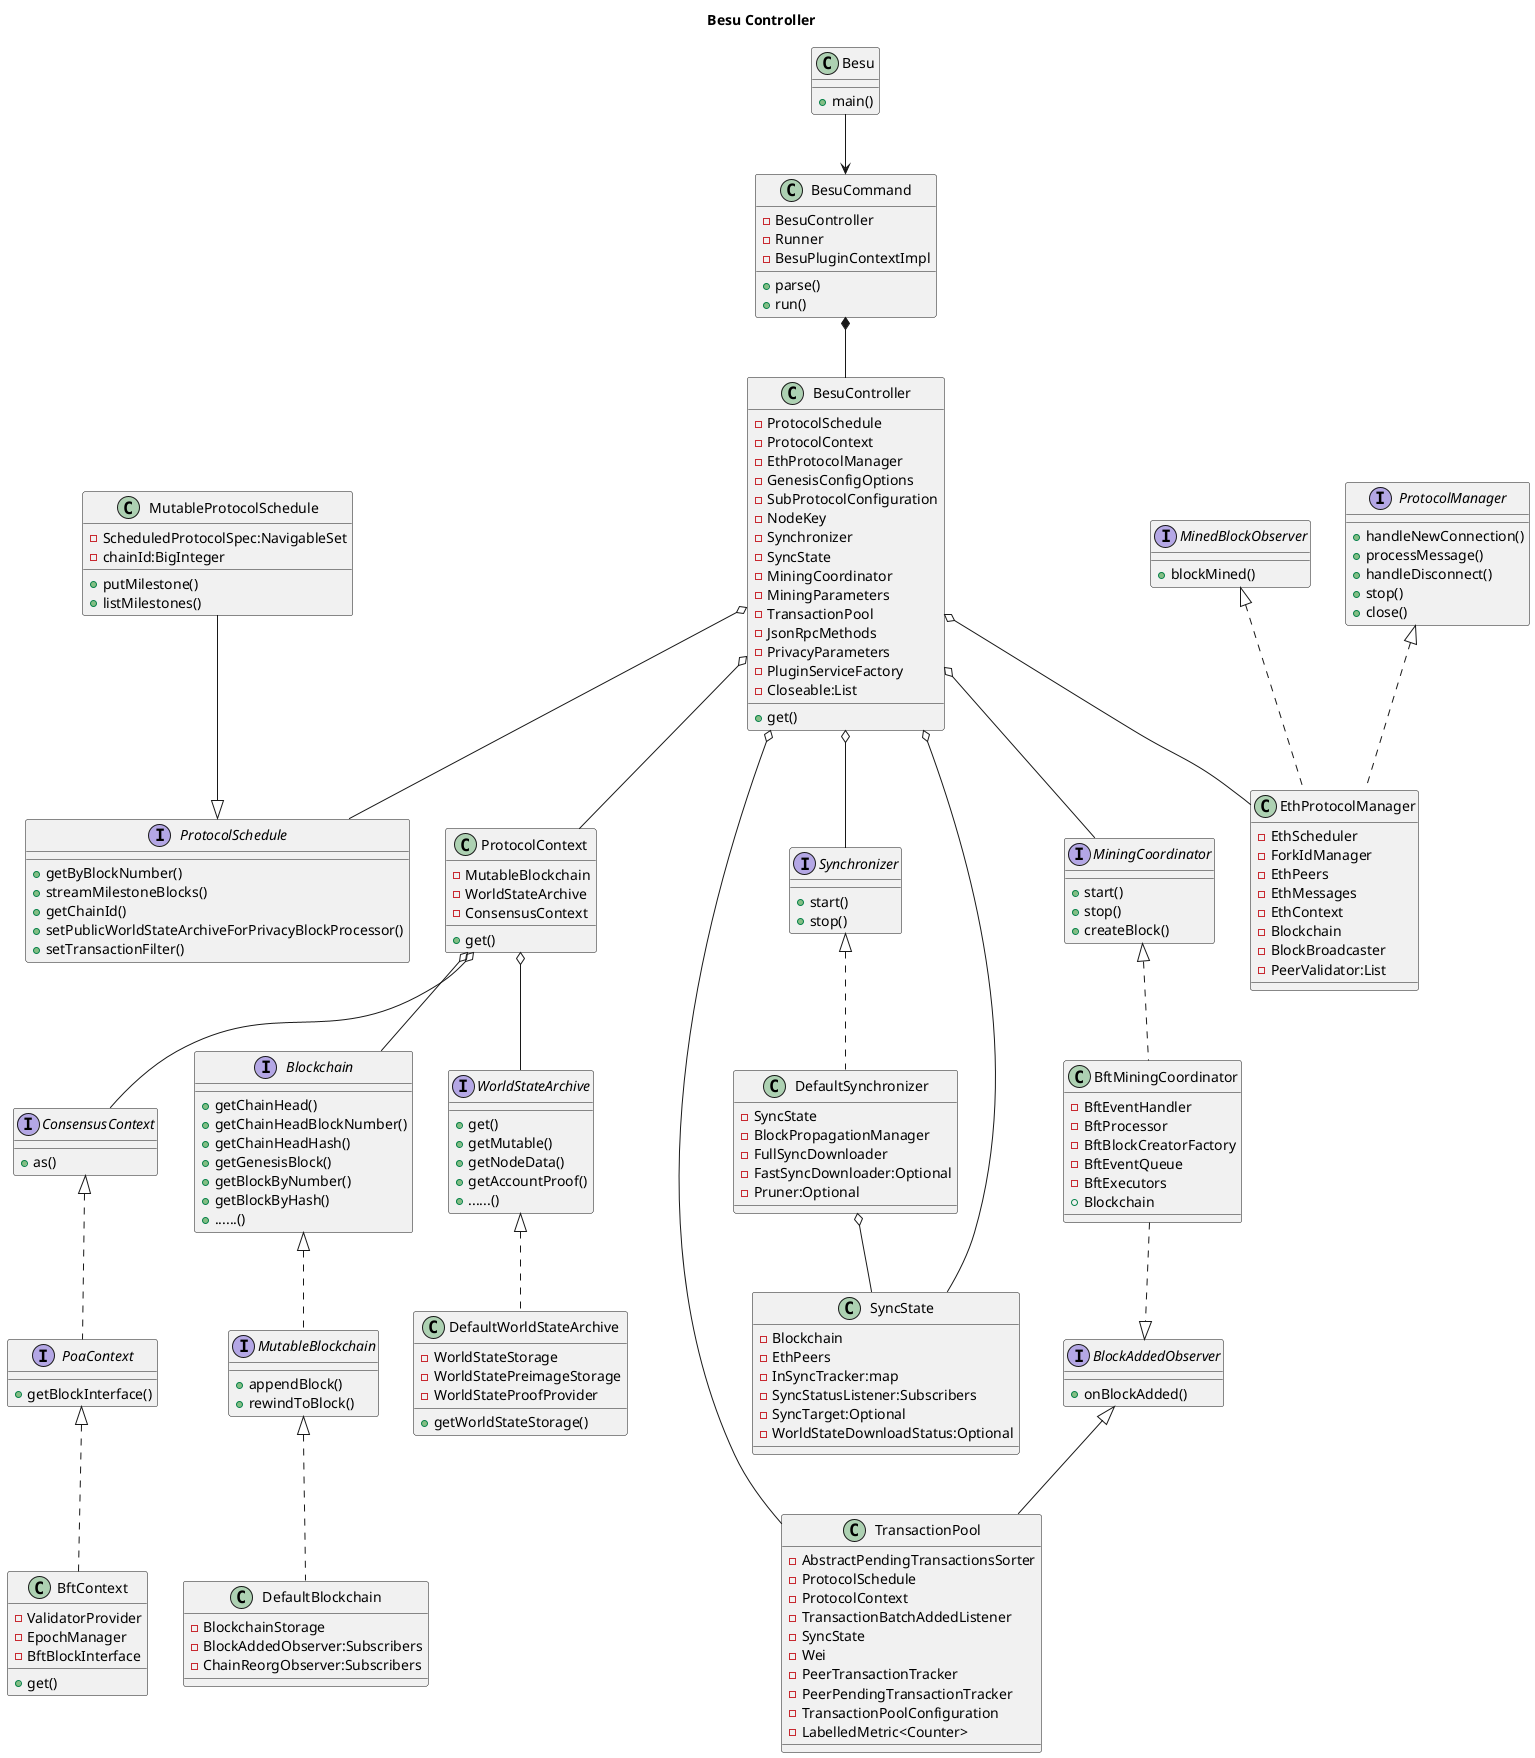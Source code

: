 @startuml

title "Besu Controller"
scale 1.0

class Besu {
    +main()
}

class BesuCommand {
    -BesuController
    -Runner
    -BesuPluginContextImpl
    +parse()
    +run()
}

class BesuController {
    -ProtocolSchedule
    -ProtocolContext
    -EthProtocolManager
    -GenesisConfigOptions
    -SubProtocolConfiguration
    -NodeKey
    -Synchronizer
    -SyncState
    -MiningCoordinator
    -MiningParameters
    -TransactionPool
    -JsonRpcMethods
    -PrivacyParameters
    -PluginServiceFactory
    -Closeable:List
    +get()
}

class DefaultSynchronizer {
    -SyncState
    -BlockPropagationManager
    -FullSyncDownloader
    -FastSyncDownloader:Optional
    -Pruner:Optional
}

interface Synchronizer {
    +start()
    +stop()
}

class BftMiningCoordinator {
    -BftEventHandler
    -BftProcessor
    -BftBlockCreatorFactory
    -BftEventQueue
    -BftExecutors
    +Blockchain
}

interface MiningCoordinator {
    +start()
    +stop()
    +createBlock()
}

interface BlockAddedObserver {
    +onBlockAdded()
}

Besu --> BesuCommand

BesuCommand *-- BesuController
MiningCoordinator <|.. BftMiningCoordinator
BftMiningCoordinator ..|> BlockAddedObserver
Synchronizer <|.. DefaultSynchronizer
BesuController o-- MiningCoordinator
BesuController o-- Synchronizer

interface ProtocolSchedule {
    +getByBlockNumber()
    +streamMilestoneBlocks()
    +getChainId()
    +setPublicWorldStateArchiveForPrivacyBlockProcessor()
    +setTransactionFilter()
}

class MutableProtocolSchedule {
    -ScheduledProtocolSpec:NavigableSet
    -chainId:BigInteger
    +putMilestone()
    +listMilestones()
}

MutableProtocolSchedule --|> ProtocolSchedule
BesuController o-- ProtocolSchedule

class ProtocolContext {
    -MutableBlockchain
    -WorldStateArchive
    -ConsensusContext
    +get()
}

interface Blockchain {
    +getChainHead()
    +getChainHeadBlockNumber()
    +getChainHeadHash()
    +getGenesisBlock()
    +getBlockByNumber()
    +getBlockByHash()
    +......()
}

interface MutableBlockchain {
    +appendBlock()
    +rewindToBlock()
}

class DefaultBlockchain {
    -BlockchainStorage
    -BlockAddedObserver:Subscribers
    -ChainReorgObserver:Subscribers
}


Blockchain <|..MutableBlockchain
MutableBlockchain <|.. DefaultBlockchain
ProtocolContext o-- Blockchain
BesuController o-- ProtocolContext

interface WorldStateArchive {
    +get()
    +getMutable()
    +getNodeData()
    +getAccountProof()
    +......()
}

class DefaultWorldStateArchive {
    -WorldStateStorage
    -WorldStatePreimageStorage
    -WorldStateProofProvider
    +getWorldStateStorage()
}

WorldStateArchive <|.. DefaultWorldStateArchive
ProtocolContext o-- WorldStateArchive

interface ConsensusContext {
    +as()
}
interface PoaContext {
    +getBlockInterface()
}

class BftContext {
    -ValidatorProvider
    -EpochManager
    -BftBlockInterface
    +get()
}
ConsensusContext <|.. PoaContext
PoaContext <|.. BftContext
ProtocolContext o-- ConsensusContext

interface MinedBlockObserver {
    +blockMined()
}

interface ProtocolManager {
    +handleNewConnection()
    +processMessage()
    +handleDisconnect()
    +stop()
    +close()
}

class EthProtocolManager {
    -EthScheduler
    -ForkIdManager
    -EthPeers
    -EthMessages
    -EthContext
    -Blockchain
    -BlockBroadcaster
    -PeerValidator:List
}

ProtocolManager <|.. EthProtocolManager
MinedBlockObserver <|.. EthProtocolManager
BesuController o-- EthProtocolManager

class SyncState {
    -Blockchain
    -EthPeers
    -InSyncTracker:map
    -SyncStatusListener:Subscribers
    -SyncTarget:Optional
    -WorldStateDownloadStatus:Optional
}

BesuController o-- SyncState
DefaultSynchronizer o-- SyncState

class TransactionPool {
    -AbstractPendingTransactionsSorter
    -ProtocolSchedule
    -ProtocolContext
    -TransactionBatchAddedListener
    -SyncState
    -Wei
    -PeerTransactionTracker
    -PeerPendingTransactionTracker
    -TransactionPoolConfiguration
    -LabelledMetric<Counter>
}

BlockAddedObserver <|-- TransactionPool
BesuController o-- TransactionPool

@enduml